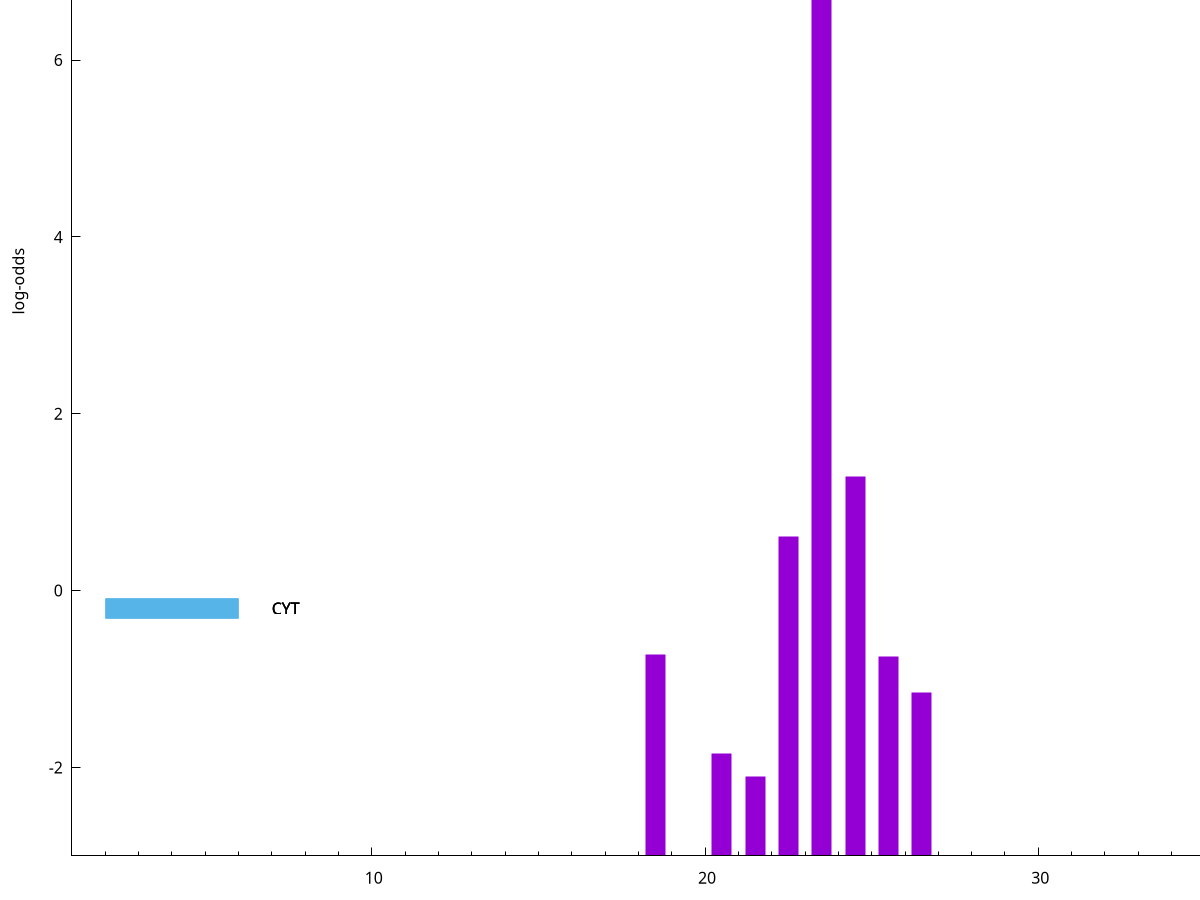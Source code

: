 set title "LipoP predictions for SRR5666568.gff"
set size 2., 1.4
set xrange [1:70] 
set mxtics 10
set yrange [-3:10]
set y2range [0:13]
set ylabel "log-odds"
set term postscript eps color solid "Helvetica" 30
set output "SRR5666568.gff298.eps"
set arrow from 2,8.9521 to 6,8.9521 nohead lt 4 lw 20
set label "TMH" at 7,8.9521
set arrow from 2,8.42991 to 6,8.42991 nohead lt 4 lw 20
set label "TMH" at 7,8.42991
set arrow from 2,6.76505 to 6,6.76505 nohead lt 1 lw 20
set label "SpI" at 7,6.76505
set arrow from 2,-0.200913 to 6,-0.200913 nohead lt 3 lw 20
set label "CYT" at 7,-0.200913
set arrow from 2,-0.200913 to 6,-0.200913 nohead lt 3 lw 20
set label "CYT" at 7,-0.200913
set arrow from 2,-0.200913 to 6,-0.200913 nohead lt 3 lw 20
set label "CYT" at 7,-0.200913
set arrow from 2,8.9521 to 6,8.9521 nohead lt 4 lw 20
set label "TMH" at 7,8.9521
# NOTE: The scores below are the log-odds scores with the threshold
# NOTE: subtracted (a hack to make gnuplot make the histogram all
# NOTE: look nice).
plot "-" axes x1y2 title "" with impulses lt 1 lw 20
23.500000 9.680350
24.500000 4.288990
22.500000 3.615463
18.500000 2.278962
25.500000 2.256784
26.500000 1.842300
20.500000 1.156830
21.500000 0.901610
e
exit
